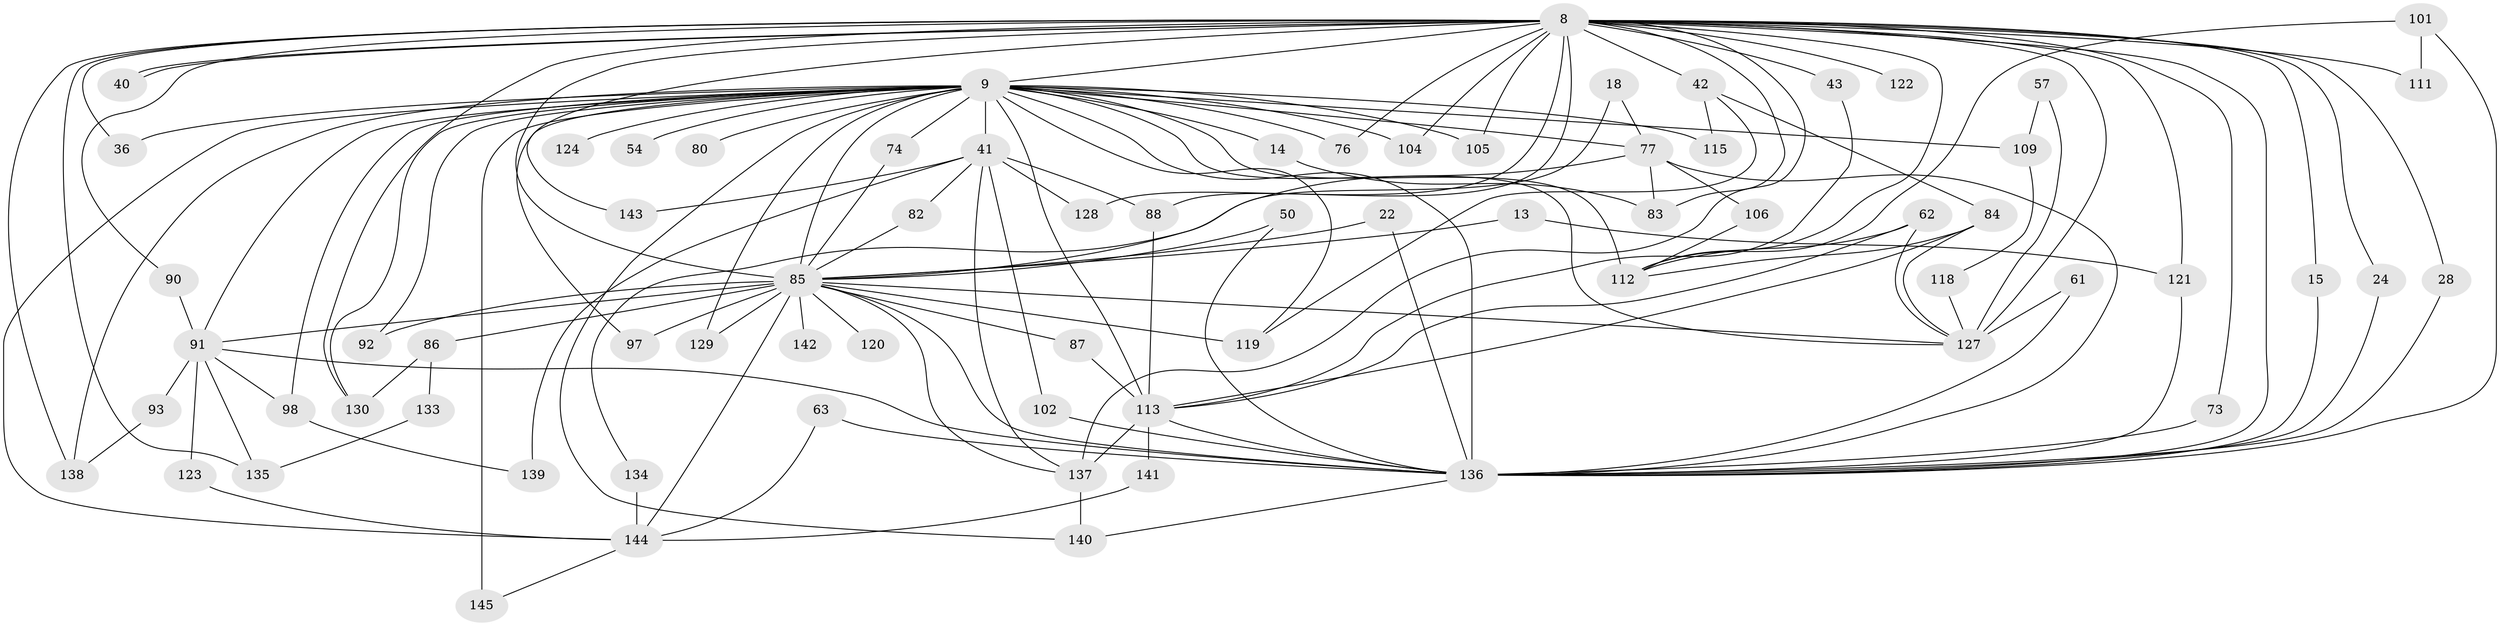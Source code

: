 // original degree distribution, {25: 0.006896551724137931, 20: 0.006896551724137931, 32: 0.006896551724137931, 21: 0.013793103448275862, 28: 0.013793103448275862, 17: 0.013793103448275862, 26: 0.006896551724137931, 10: 0.013793103448275862, 8: 0.013793103448275862, 3: 0.23448275862068965, 2: 0.5103448275862069, 6: 0.020689655172413793, 5: 0.05517241379310345, 4: 0.07586206896551724, 7: 0.006896551724137931}
// Generated by graph-tools (version 1.1) at 2025/46/03/09/25 04:46:02]
// undirected, 72 vertices, 143 edges
graph export_dot {
graph [start="1"]
  node [color=gray90,style=filled];
  8 [super="+3"];
  9 [super="+5+6"];
  13;
  14;
  15;
  18;
  22;
  24;
  28;
  36;
  40;
  41 [super="+12+33"];
  42;
  43;
  50;
  54;
  57;
  61;
  62;
  63;
  73;
  74;
  76;
  77 [super="+19"];
  80;
  82;
  83 [super="+32+70"];
  84 [super="+72+49"];
  85 [super="+20+64+4"];
  86;
  87;
  88 [super="+26"];
  90;
  91 [super="+11+79"];
  92;
  93;
  97 [super="+75"];
  98 [super="+95"];
  101 [super="+47"];
  102;
  104;
  105 [super="+103"];
  106;
  109 [super="+29"];
  111 [super="+67"];
  112 [super="+65+59+58"];
  113 [super="+27+37+53+31"];
  115;
  118;
  119 [super="+116"];
  120;
  121 [super="+69"];
  122 [super="+110"];
  123;
  124;
  127 [super="+100+89+68"];
  128;
  129;
  130 [super="+78+117"];
  133;
  134;
  135 [super="+107"];
  136 [super="+94+125+132"];
  137 [super="+23+131+114"];
  138 [super="+108"];
  139;
  140 [super="+17"];
  141;
  142;
  143;
  144 [super="+126"];
  145 [super="+44+52"];
  8 -- 9 [weight=8];
  8 -- 15;
  8 -- 24;
  8 -- 28;
  8 -- 36;
  8 -- 40;
  8 -- 40;
  8 -- 42 [weight=2];
  8 -- 76;
  8 -- 104;
  8 -- 121;
  8 -- 122 [weight=2];
  8 -- 135 [weight=2];
  8 -- 128;
  8 -- 73;
  8 -- 143;
  8 -- 88 [weight=2];
  8 -- 90;
  8 -- 43;
  8 -- 111 [weight=2];
  8 -- 105;
  8 -- 138 [weight=2];
  8 -- 85 [weight=5];
  8 -- 137;
  8 -- 83 [weight=2];
  8 -- 112;
  8 -- 136 [weight=6];
  8 -- 130;
  8 -- 127 [weight=6];
  9 -- 74;
  9 -- 76;
  9 -- 97 [weight=2];
  9 -- 105 [weight=2];
  9 -- 109 [weight=3];
  9 -- 127 [weight=4];
  9 -- 144 [weight=2];
  9 -- 77 [weight=2];
  9 -- 14 [weight=2];
  9 -- 119 [weight=2];
  9 -- 124 [weight=2];
  9 -- 91;
  9 -- 145 [weight=5];
  9 -- 113 [weight=5];
  9 -- 41 [weight=4];
  9 -- 140;
  9 -- 129;
  9 -- 138 [weight=3];
  9 -- 80 [weight=2];
  9 -- 92;
  9 -- 98 [weight=2];
  9 -- 36;
  9 -- 104;
  9 -- 115;
  9 -- 54 [weight=2];
  9 -- 85 [weight=12];
  9 -- 112 [weight=3];
  9 -- 130 [weight=2];
  9 -- 136 [weight=9];
  13 -- 85 [weight=2];
  13 -- 121;
  14 -- 83;
  15 -- 136;
  18 -- 77;
  18 -- 85 [weight=2];
  22 -- 85;
  22 -- 136;
  24 -- 136;
  28 -- 136;
  41 -- 143;
  41 -- 128;
  41 -- 102;
  41 -- 82;
  41 -- 88;
  41 -- 139;
  41 -- 137;
  42 -- 115;
  42 -- 119;
  42 -- 84;
  43 -- 113;
  50 -- 85;
  50 -- 136;
  57 -- 109;
  57 -- 127;
  61 -- 127;
  61 -- 136;
  62 -- 113;
  62 -- 112;
  62 -- 127;
  63 -- 144;
  63 -- 136;
  73 -- 136;
  74 -- 85;
  77 -- 106;
  77 -- 134;
  77 -- 83;
  77 -- 136;
  82 -- 85;
  84 -- 112;
  84 -- 113;
  84 -- 127;
  85 -- 142 [weight=2];
  85 -- 86 [weight=2];
  85 -- 129;
  85 -- 87;
  85 -- 91 [weight=3];
  85 -- 92;
  85 -- 97;
  85 -- 119;
  85 -- 120 [weight=2];
  85 -- 144 [weight=2];
  85 -- 137;
  85 -- 127;
  85 -- 136 [weight=5];
  86 -- 133;
  86 -- 130;
  87 -- 113;
  88 -- 113;
  90 -- 91;
  91 -- 98 [weight=2];
  91 -- 135;
  91 -- 123;
  91 -- 93;
  91 -- 136;
  93 -- 138;
  98 -- 139;
  101 -- 112;
  101 -- 111;
  101 -- 136;
  102 -- 136;
  106 -- 112;
  109 -- 118;
  113 -- 141;
  113 -- 137 [weight=2];
  113 -- 136;
  118 -- 127;
  121 -- 136;
  123 -- 144;
  133 -- 135;
  134 -- 144;
  136 -- 140;
  137 -- 140;
  141 -- 144;
  144 -- 145;
}

